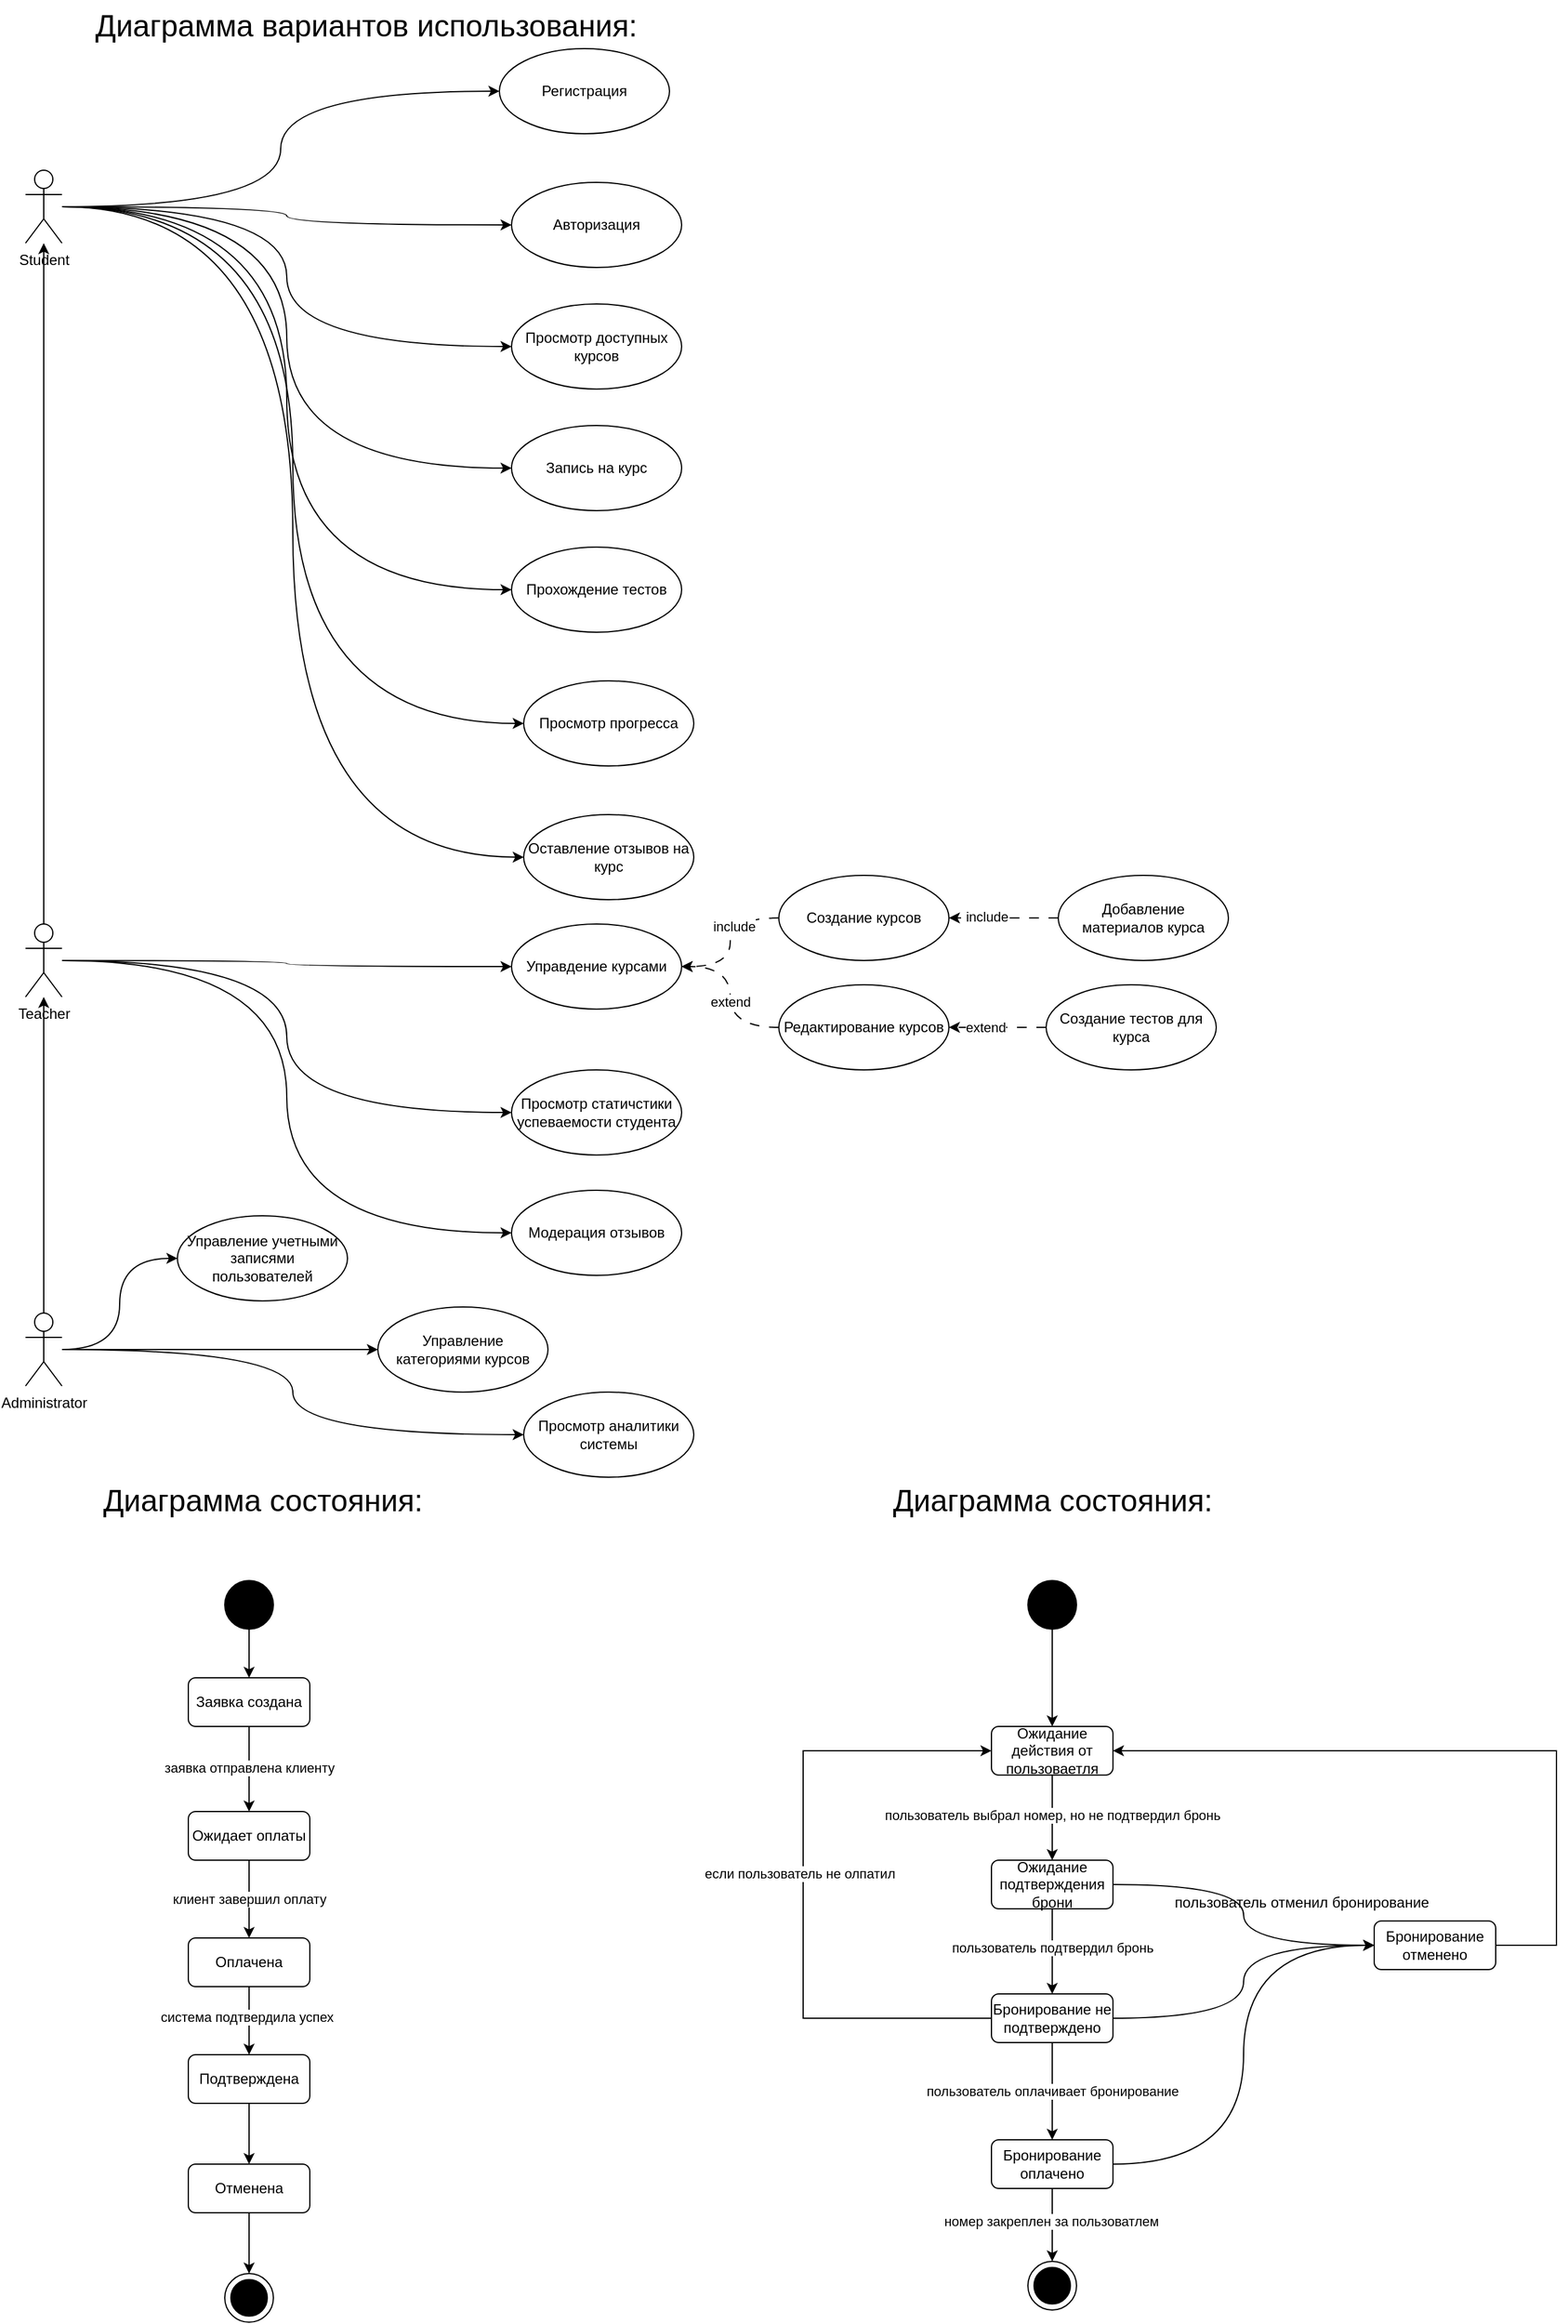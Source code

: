 <mxfile version="23.0.2" type="device">
  <diagram id="C5RBs43oDa-KdzZeNtuy" name="Page-1">
    <mxGraphModel dx="792" dy="819" grid="1" gridSize="10" guides="1" tooltips="1" connect="1" arrows="1" fold="1" page="1" pageScale="1" pageWidth="827" pageHeight="1169" math="0" shadow="0">
      <root>
        <mxCell id="WIyWlLk6GJQsqaUBKTNV-0" />
        <mxCell id="WIyWlLk6GJQsqaUBKTNV-1" parent="WIyWlLk6GJQsqaUBKTNV-0" />
        <mxCell id="tj4Ww2ZJzqmvrbdL9HTR-36" style="edgeStyle=orthogonalEdgeStyle;rounded=0;orthogonalLoop=1;jettySize=auto;html=1;entryX=0;entryY=0.5;entryDx=0;entryDy=0;curved=1;" edge="1" parent="WIyWlLk6GJQsqaUBKTNV-1" source="9VNOGcir4t3zfCMRs3BQ-0" target="tj4Ww2ZJzqmvrbdL9HTR-34">
          <mxGeometry relative="1" as="geometry" />
        </mxCell>
        <mxCell id="tj4Ww2ZJzqmvrbdL9HTR-37" style="edgeStyle=orthogonalEdgeStyle;rounded=0;orthogonalLoop=1;jettySize=auto;html=1;entryX=0;entryY=0.5;entryDx=0;entryDy=0;curved=1;" edge="1" parent="WIyWlLk6GJQsqaUBKTNV-1" source="9VNOGcir4t3zfCMRs3BQ-0" target="9VNOGcir4t3zfCMRs3BQ-33">
          <mxGeometry relative="1" as="geometry" />
        </mxCell>
        <mxCell id="tj4Ww2ZJzqmvrbdL9HTR-39" style="edgeStyle=orthogonalEdgeStyle;rounded=0;orthogonalLoop=1;jettySize=auto;html=1;entryX=0;entryY=0.5;entryDx=0;entryDy=0;curved=1;" edge="1" parent="WIyWlLk6GJQsqaUBKTNV-1" source="9VNOGcir4t3zfCMRs3BQ-0" target="tj4Ww2ZJzqmvrbdL9HTR-38">
          <mxGeometry relative="1" as="geometry" />
        </mxCell>
        <mxCell id="tj4Ww2ZJzqmvrbdL9HTR-41" style="edgeStyle=orthogonalEdgeStyle;rounded=0;orthogonalLoop=1;jettySize=auto;html=1;entryX=0;entryY=0.5;entryDx=0;entryDy=0;curved=1;" edge="1" parent="WIyWlLk6GJQsqaUBKTNV-1" source="9VNOGcir4t3zfCMRs3BQ-0" target="tj4Ww2ZJzqmvrbdL9HTR-40">
          <mxGeometry relative="1" as="geometry" />
        </mxCell>
        <mxCell id="tj4Ww2ZJzqmvrbdL9HTR-44" style="edgeStyle=orthogonalEdgeStyle;rounded=0;orthogonalLoop=1;jettySize=auto;html=1;entryX=0;entryY=0.5;entryDx=0;entryDy=0;curved=1;" edge="1" parent="WIyWlLk6GJQsqaUBKTNV-1" source="9VNOGcir4t3zfCMRs3BQ-0" target="tj4Ww2ZJzqmvrbdL9HTR-42">
          <mxGeometry relative="1" as="geometry" />
        </mxCell>
        <mxCell id="tj4Ww2ZJzqmvrbdL9HTR-45" style="edgeStyle=orthogonalEdgeStyle;rounded=0;orthogonalLoop=1;jettySize=auto;html=1;entryX=0;entryY=0.5;entryDx=0;entryDy=0;curved=1;" edge="1" parent="WIyWlLk6GJQsqaUBKTNV-1" source="9VNOGcir4t3zfCMRs3BQ-0" target="tj4Ww2ZJzqmvrbdL9HTR-43">
          <mxGeometry relative="1" as="geometry" />
        </mxCell>
        <mxCell id="tj4Ww2ZJzqmvrbdL9HTR-47" style="edgeStyle=orthogonalEdgeStyle;rounded=0;orthogonalLoop=1;jettySize=auto;html=1;entryX=0;entryY=0.5;entryDx=0;entryDy=0;curved=1;" edge="1" parent="WIyWlLk6GJQsqaUBKTNV-1" source="9VNOGcir4t3zfCMRs3BQ-0" target="tj4Ww2ZJzqmvrbdL9HTR-46">
          <mxGeometry relative="1" as="geometry" />
        </mxCell>
        <mxCell id="9VNOGcir4t3zfCMRs3BQ-0" value="Student" style="shape=umlActor;verticalLabelPosition=bottom;verticalAlign=top;html=1;outlineConnect=0;" parent="WIyWlLk6GJQsqaUBKTNV-1" vertex="1">
          <mxGeometry x="230" y="260" width="30" height="60" as="geometry" />
        </mxCell>
        <mxCell id="tj4Ww2ZJzqmvrbdL9HTR-32" style="edgeStyle=orthogonalEdgeStyle;rounded=0;orthogonalLoop=1;jettySize=auto;html=1;" edge="1" parent="WIyWlLk6GJQsqaUBKTNV-1" source="9VNOGcir4t3zfCMRs3BQ-1" target="9VNOGcir4t3zfCMRs3BQ-2">
          <mxGeometry relative="1" as="geometry" />
        </mxCell>
        <mxCell id="tj4Ww2ZJzqmvrbdL9HTR-67" style="edgeStyle=orthogonalEdgeStyle;rounded=0;orthogonalLoop=1;jettySize=auto;html=1;entryX=0;entryY=0.5;entryDx=0;entryDy=0;curved=1;" edge="1" parent="WIyWlLk6GJQsqaUBKTNV-1" source="9VNOGcir4t3zfCMRs3BQ-1" target="tj4Ww2ZJzqmvrbdL9HTR-66">
          <mxGeometry relative="1" as="geometry" />
        </mxCell>
        <mxCell id="tj4Ww2ZJzqmvrbdL9HTR-69" style="edgeStyle=orthogonalEdgeStyle;rounded=0;orthogonalLoop=1;jettySize=auto;html=1;curved=1;" edge="1" parent="WIyWlLk6GJQsqaUBKTNV-1" source="9VNOGcir4t3zfCMRs3BQ-1" target="tj4Ww2ZJzqmvrbdL9HTR-68">
          <mxGeometry relative="1" as="geometry" />
        </mxCell>
        <mxCell id="tj4Ww2ZJzqmvrbdL9HTR-71" style="edgeStyle=orthogonalEdgeStyle;rounded=0;orthogonalLoop=1;jettySize=auto;html=1;entryX=0;entryY=0.5;entryDx=0;entryDy=0;curved=1;" edge="1" parent="WIyWlLk6GJQsqaUBKTNV-1" source="9VNOGcir4t3zfCMRs3BQ-1" target="tj4Ww2ZJzqmvrbdL9HTR-70">
          <mxGeometry relative="1" as="geometry" />
        </mxCell>
        <mxCell id="9VNOGcir4t3zfCMRs3BQ-1" value="Administrator" style="shape=umlActor;verticalLabelPosition=bottom;verticalAlign=top;html=1;outlineConnect=0;" parent="WIyWlLk6GJQsqaUBKTNV-1" vertex="1">
          <mxGeometry x="230" y="1200" width="30" height="60" as="geometry" />
        </mxCell>
        <mxCell id="tj4Ww2ZJzqmvrbdL9HTR-33" style="edgeStyle=orthogonalEdgeStyle;rounded=0;orthogonalLoop=1;jettySize=auto;html=1;" edge="1" parent="WIyWlLk6GJQsqaUBKTNV-1" source="9VNOGcir4t3zfCMRs3BQ-2" target="9VNOGcir4t3zfCMRs3BQ-0">
          <mxGeometry relative="1" as="geometry" />
        </mxCell>
        <mxCell id="tj4Ww2ZJzqmvrbdL9HTR-55" style="edgeStyle=orthogonalEdgeStyle;rounded=0;orthogonalLoop=1;jettySize=auto;html=1;curved=1;" edge="1" parent="WIyWlLk6GJQsqaUBKTNV-1" source="9VNOGcir4t3zfCMRs3BQ-2" target="tj4Ww2ZJzqmvrbdL9HTR-48">
          <mxGeometry relative="1" as="geometry" />
        </mxCell>
        <mxCell id="tj4Ww2ZJzqmvrbdL9HTR-63" style="edgeStyle=orthogonalEdgeStyle;rounded=0;orthogonalLoop=1;jettySize=auto;html=1;entryX=0;entryY=0.5;entryDx=0;entryDy=0;curved=1;" edge="1" parent="WIyWlLk6GJQsqaUBKTNV-1" source="9VNOGcir4t3zfCMRs3BQ-2" target="tj4Ww2ZJzqmvrbdL9HTR-62">
          <mxGeometry relative="1" as="geometry" />
        </mxCell>
        <mxCell id="tj4Ww2ZJzqmvrbdL9HTR-65" style="edgeStyle=orthogonalEdgeStyle;rounded=0;orthogonalLoop=1;jettySize=auto;html=1;entryX=0;entryY=0.5;entryDx=0;entryDy=0;curved=1;" edge="1" parent="WIyWlLk6GJQsqaUBKTNV-1" source="9VNOGcir4t3zfCMRs3BQ-2" target="tj4Ww2ZJzqmvrbdL9HTR-64">
          <mxGeometry relative="1" as="geometry" />
        </mxCell>
        <mxCell id="9VNOGcir4t3zfCMRs3BQ-2" value="Teacher" style="shape=umlActor;verticalLabelPosition=bottom;verticalAlign=top;html=1;outlineConnect=0;" parent="WIyWlLk6GJQsqaUBKTNV-1" vertex="1">
          <mxGeometry x="230" y="880" width="30" height="60" as="geometry" />
        </mxCell>
        <mxCell id="9VNOGcir4t3zfCMRs3BQ-33" value="Авторизация" style="ellipse;whiteSpace=wrap;html=1;" parent="WIyWlLk6GJQsqaUBKTNV-1" vertex="1">
          <mxGeometry x="630" y="270" width="140" height="70" as="geometry" />
        </mxCell>
        <mxCell id="9VNOGcir4t3zfCMRs3BQ-58" value="Диаграмма вариантов использования:" style="text;html=1;align=center;verticalAlign=middle;resizable=0;points=[];autosize=1;strokeColor=none;fillColor=none;fontSize=25;" parent="WIyWlLk6GJQsqaUBKTNV-1" vertex="1">
          <mxGeometry x="275" y="120" width="470" height="40" as="geometry" />
        </mxCell>
        <mxCell id="WFDRFSRvHRVxW06Eg9aG-0" value="Диаграмма состояния:" style="text;html=1;align=center;verticalAlign=middle;resizable=0;points=[];autosize=1;strokeColor=none;fillColor=none;fontSize=25;" parent="WIyWlLk6GJQsqaUBKTNV-1" vertex="1">
          <mxGeometry x="930" y="1333" width="290" height="40" as="geometry" />
        </mxCell>
        <mxCell id="WFDRFSRvHRVxW06Eg9aG-3" style="edgeStyle=orthogonalEdgeStyle;rounded=0;orthogonalLoop=1;jettySize=auto;html=1;entryX=0.5;entryY=0;entryDx=0;entryDy=0;" parent="WIyWlLk6GJQsqaUBKTNV-1" source="WFDRFSRvHRVxW06Eg9aG-1" target="WFDRFSRvHRVxW06Eg9aG-2" edge="1">
          <mxGeometry relative="1" as="geometry" />
        </mxCell>
        <mxCell id="WFDRFSRvHRVxW06Eg9aG-1" value="" style="shape=ellipse;html=1;fillColor=strokeColor;fontSize=18;fontColor=#ffffff;" parent="WIyWlLk6GJQsqaUBKTNV-1" vertex="1">
          <mxGeometry x="1055" y="1420" width="40" height="40" as="geometry" />
        </mxCell>
        <mxCell id="WFDRFSRvHRVxW06Eg9aG-6" style="edgeStyle=orthogonalEdgeStyle;rounded=0;orthogonalLoop=1;jettySize=auto;html=1;entryX=0.5;entryY=0;entryDx=0;entryDy=0;" parent="WIyWlLk6GJQsqaUBKTNV-1" source="WFDRFSRvHRVxW06Eg9aG-2" target="WFDRFSRvHRVxW06Eg9aG-5" edge="1">
          <mxGeometry relative="1" as="geometry" />
        </mxCell>
        <mxCell id="WFDRFSRvHRVxW06Eg9aG-7" value="пользователь выбрал номер, но не подтвердил бронь" style="edgeLabel;html=1;align=center;verticalAlign=middle;resizable=0;points=[];" parent="WFDRFSRvHRVxW06Eg9aG-6" vertex="1" connectable="0">
          <mxGeometry x="-0.07" relative="1" as="geometry">
            <mxPoint as="offset" />
          </mxGeometry>
        </mxCell>
        <mxCell id="WFDRFSRvHRVxW06Eg9aG-2" value="Ожидание действия от пользоваетля" style="shape=rect;rounded=1;html=1;whiteSpace=wrap;align=center;" parent="WIyWlLk6GJQsqaUBKTNV-1" vertex="1">
          <mxGeometry x="1025" y="1540" width="100" height="40" as="geometry" />
        </mxCell>
        <mxCell id="WFDRFSRvHRVxW06Eg9aG-9" style="edgeStyle=orthogonalEdgeStyle;rounded=0;orthogonalLoop=1;jettySize=auto;html=1;" parent="WIyWlLk6GJQsqaUBKTNV-1" source="WFDRFSRvHRVxW06Eg9aG-5" target="WFDRFSRvHRVxW06Eg9aG-8" edge="1">
          <mxGeometry relative="1" as="geometry" />
        </mxCell>
        <mxCell id="WFDRFSRvHRVxW06Eg9aG-10" value="пользователь подтвердил бронь" style="edgeLabel;html=1;align=center;verticalAlign=middle;resizable=0;points=[];" parent="WFDRFSRvHRVxW06Eg9aG-9" vertex="1" connectable="0">
          <mxGeometry x="-0.094" relative="1" as="geometry">
            <mxPoint as="offset" />
          </mxGeometry>
        </mxCell>
        <mxCell id="tj4Ww2ZJzqmvrbdL9HTR-5" style="edgeStyle=orthogonalEdgeStyle;rounded=0;orthogonalLoop=1;jettySize=auto;html=1;entryX=0;entryY=0.5;entryDx=0;entryDy=0;curved=1;" edge="1" parent="WIyWlLk6GJQsqaUBKTNV-1" source="WFDRFSRvHRVxW06Eg9aG-5" target="tj4Ww2ZJzqmvrbdL9HTR-1">
          <mxGeometry relative="1" as="geometry" />
        </mxCell>
        <mxCell id="WFDRFSRvHRVxW06Eg9aG-5" value="Ожидание подтверждения брони" style="shape=rect;rounded=1;html=1;whiteSpace=wrap;align=center;" parent="WIyWlLk6GJQsqaUBKTNV-1" vertex="1">
          <mxGeometry x="1025" y="1650" width="100" height="40" as="geometry" />
        </mxCell>
        <mxCell id="WFDRFSRvHRVxW06Eg9aG-12" value="пользователь оплачивает бронирование" style="edgeStyle=orthogonalEdgeStyle;rounded=0;orthogonalLoop=1;jettySize=auto;html=1;entryX=0.5;entryY=0;entryDx=0;entryDy=0;" parent="WIyWlLk6GJQsqaUBKTNV-1" source="WFDRFSRvHRVxW06Eg9aG-8" target="WFDRFSRvHRVxW06Eg9aG-11" edge="1">
          <mxGeometry relative="1" as="geometry" />
        </mxCell>
        <mxCell id="WFDRFSRvHRVxW06Eg9aG-13" value="&lt;br&gt;" style="edgeLabel;html=1;align=center;verticalAlign=middle;resizable=0;points=[];" parent="WFDRFSRvHRVxW06Eg9aG-12" vertex="1" connectable="0">
          <mxGeometry x="-0.026" y="1" relative="1" as="geometry">
            <mxPoint as="offset" />
          </mxGeometry>
        </mxCell>
        <mxCell id="tj4Ww2ZJzqmvrbdL9HTR-4" style="edgeStyle=orthogonalEdgeStyle;rounded=0;orthogonalLoop=1;jettySize=auto;html=1;entryX=0;entryY=0.5;entryDx=0;entryDy=0;curved=1;" edge="1" parent="WIyWlLk6GJQsqaUBKTNV-1" source="WFDRFSRvHRVxW06Eg9aG-8" target="tj4Ww2ZJzqmvrbdL9HTR-1">
          <mxGeometry relative="1" as="geometry" />
        </mxCell>
        <mxCell id="tj4Ww2ZJzqmvrbdL9HTR-9" style="edgeStyle=orthogonalEdgeStyle;rounded=0;orthogonalLoop=1;jettySize=auto;html=1;entryX=0;entryY=0.5;entryDx=0;entryDy=0;" edge="1" parent="WIyWlLk6GJQsqaUBKTNV-1" source="WFDRFSRvHRVxW06Eg9aG-8" target="WFDRFSRvHRVxW06Eg9aG-2">
          <mxGeometry relative="1" as="geometry">
            <Array as="points">
              <mxPoint x="870" y="1780" />
              <mxPoint x="870" y="1560" />
            </Array>
          </mxGeometry>
        </mxCell>
        <mxCell id="tj4Ww2ZJzqmvrbdL9HTR-10" value="если пользователь не олпатил" style="edgeLabel;html=1;align=center;verticalAlign=middle;resizable=0;points=[];" vertex="1" connectable="0" parent="tj4Ww2ZJzqmvrbdL9HTR-9">
          <mxGeometry x="0.161" y="3" relative="1" as="geometry">
            <mxPoint y="33" as="offset" />
          </mxGeometry>
        </mxCell>
        <mxCell id="WFDRFSRvHRVxW06Eg9aG-8" value="Бронирование не подтверждено" style="shape=rect;rounded=1;html=1;whiteSpace=wrap;align=center;" parent="WIyWlLk6GJQsqaUBKTNV-1" vertex="1">
          <mxGeometry x="1025" y="1760" width="100" height="40" as="geometry" />
        </mxCell>
        <mxCell id="WFDRFSRvHRVxW06Eg9aG-16" style="edgeStyle=orthogonalEdgeStyle;rounded=0;orthogonalLoop=1;jettySize=auto;html=1;" parent="WIyWlLk6GJQsqaUBKTNV-1" source="WFDRFSRvHRVxW06Eg9aG-11" edge="1">
          <mxGeometry relative="1" as="geometry">
            <mxPoint x="1075" y="1980" as="targetPoint" />
          </mxGeometry>
        </mxCell>
        <mxCell id="WFDRFSRvHRVxW06Eg9aG-17" value="номер закреплен за пользоватлем" style="edgeLabel;html=1;align=center;verticalAlign=middle;resizable=0;points=[];" parent="WFDRFSRvHRVxW06Eg9aG-16" vertex="1" connectable="0">
          <mxGeometry x="-0.118" y="-1" relative="1" as="geometry">
            <mxPoint as="offset" />
          </mxGeometry>
        </mxCell>
        <mxCell id="tj4Ww2ZJzqmvrbdL9HTR-6" style="edgeStyle=orthogonalEdgeStyle;rounded=0;orthogonalLoop=1;jettySize=auto;html=1;entryX=0;entryY=0.5;entryDx=0;entryDy=0;curved=1;" edge="1" parent="WIyWlLk6GJQsqaUBKTNV-1" source="WFDRFSRvHRVxW06Eg9aG-11" target="tj4Ww2ZJzqmvrbdL9HTR-1">
          <mxGeometry relative="1" as="geometry" />
        </mxCell>
        <mxCell id="WFDRFSRvHRVxW06Eg9aG-11" value="Бронирование оплачено" style="shape=rect;rounded=1;html=1;whiteSpace=wrap;align=center;" parent="WIyWlLk6GJQsqaUBKTNV-1" vertex="1">
          <mxGeometry x="1025" y="1880" width="100" height="40" as="geometry" />
        </mxCell>
        <mxCell id="WFDRFSRvHRVxW06Eg9aG-21" value="" style="shape=mxgraph.sysml.actFinal;html=1;verticalLabelPosition=bottom;labelBackgroundColor=#ffffff;verticalAlign=top;" parent="WIyWlLk6GJQsqaUBKTNV-1" vertex="1">
          <mxGeometry x="1055" y="1980" width="40" height="40" as="geometry" />
        </mxCell>
        <mxCell id="tj4Ww2ZJzqmvrbdL9HTR-8" style="edgeStyle=orthogonalEdgeStyle;rounded=0;orthogonalLoop=1;jettySize=auto;html=1;entryX=1;entryY=0.5;entryDx=0;entryDy=0;" edge="1" parent="WIyWlLk6GJQsqaUBKTNV-1" source="tj4Ww2ZJzqmvrbdL9HTR-1" target="WFDRFSRvHRVxW06Eg9aG-2">
          <mxGeometry relative="1" as="geometry">
            <Array as="points">
              <mxPoint x="1490" y="1720" />
              <mxPoint x="1490" y="1560" />
            </Array>
          </mxGeometry>
        </mxCell>
        <mxCell id="tj4Ww2ZJzqmvrbdL9HTR-1" value="Бронирование отменено" style="shape=rect;rounded=1;html=1;whiteSpace=wrap;align=center;" vertex="1" parent="WIyWlLk6GJQsqaUBKTNV-1">
          <mxGeometry x="1340" y="1700" width="100" height="40" as="geometry" />
        </mxCell>
        <mxCell id="tj4Ww2ZJzqmvrbdL9HTR-7" value="пользователь отменил бронирование" style="text;html=1;align=center;verticalAlign=middle;resizable=0;points=[];autosize=1;strokeColor=none;fillColor=none;" vertex="1" parent="WIyWlLk6GJQsqaUBKTNV-1">
          <mxGeometry x="1165" y="1670" width="230" height="30" as="geometry" />
        </mxCell>
        <mxCell id="tj4Ww2ZJzqmvrbdL9HTR-11" value="Диаграмма состояния:" style="text;html=1;align=center;verticalAlign=middle;resizable=0;points=[];autosize=1;strokeColor=none;fillColor=none;fontSize=25;" vertex="1" parent="WIyWlLk6GJQsqaUBKTNV-1">
          <mxGeometry x="280" y="1333" width="290" height="40" as="geometry" />
        </mxCell>
        <mxCell id="tj4Ww2ZJzqmvrbdL9HTR-14" style="edgeStyle=orthogonalEdgeStyle;rounded=0;orthogonalLoop=1;jettySize=auto;html=1;entryX=0.5;entryY=0;entryDx=0;entryDy=0;" edge="1" parent="WIyWlLk6GJQsqaUBKTNV-1" source="tj4Ww2ZJzqmvrbdL9HTR-12" target="tj4Ww2ZJzqmvrbdL9HTR-13">
          <mxGeometry relative="1" as="geometry" />
        </mxCell>
        <mxCell id="tj4Ww2ZJzqmvrbdL9HTR-12" value="" style="shape=ellipse;html=1;fillColor=strokeColor;fontSize=18;fontColor=#ffffff;" vertex="1" parent="WIyWlLk6GJQsqaUBKTNV-1">
          <mxGeometry x="394" y="1420" width="40" height="40" as="geometry" />
        </mxCell>
        <mxCell id="tj4Ww2ZJzqmvrbdL9HTR-17" style="edgeStyle=orthogonalEdgeStyle;rounded=0;orthogonalLoop=1;jettySize=auto;html=1;entryX=0.5;entryY=0;entryDx=0;entryDy=0;" edge="1" parent="WIyWlLk6GJQsqaUBKTNV-1" source="tj4Ww2ZJzqmvrbdL9HTR-13" target="tj4Ww2ZJzqmvrbdL9HTR-16">
          <mxGeometry relative="1" as="geometry" />
        </mxCell>
        <mxCell id="tj4Ww2ZJzqmvrbdL9HTR-18" value="заявка отправлена клиенту" style="edgeLabel;html=1;align=center;verticalAlign=middle;resizable=0;points=[];" vertex="1" connectable="0" parent="tj4Ww2ZJzqmvrbdL9HTR-17">
          <mxGeometry x="-0.048" relative="1" as="geometry">
            <mxPoint as="offset" />
          </mxGeometry>
        </mxCell>
        <mxCell id="tj4Ww2ZJzqmvrbdL9HTR-13" value="Заявка создана" style="shape=rect;rounded=1;html=1;whiteSpace=wrap;align=center;" vertex="1" parent="WIyWlLk6GJQsqaUBKTNV-1">
          <mxGeometry x="364" y="1500" width="100" height="40" as="geometry" />
        </mxCell>
        <mxCell id="tj4Ww2ZJzqmvrbdL9HTR-20" style="edgeStyle=orthogonalEdgeStyle;rounded=0;orthogonalLoop=1;jettySize=auto;html=1;entryX=0.5;entryY=0;entryDx=0;entryDy=0;" edge="1" parent="WIyWlLk6GJQsqaUBKTNV-1" source="tj4Ww2ZJzqmvrbdL9HTR-16" target="tj4Ww2ZJzqmvrbdL9HTR-19">
          <mxGeometry relative="1" as="geometry" />
        </mxCell>
        <mxCell id="tj4Ww2ZJzqmvrbdL9HTR-21" value="клиент завершил оплату" style="edgeLabel;html=1;align=center;verticalAlign=middle;resizable=0;points=[];" vertex="1" connectable="0" parent="tj4Ww2ZJzqmvrbdL9HTR-20">
          <mxGeometry x="-0.021" relative="1" as="geometry">
            <mxPoint as="offset" />
          </mxGeometry>
        </mxCell>
        <mxCell id="tj4Ww2ZJzqmvrbdL9HTR-16" value="Ожидает оплаты" style="shape=rect;rounded=1;html=1;whiteSpace=wrap;align=center;" vertex="1" parent="WIyWlLk6GJQsqaUBKTNV-1">
          <mxGeometry x="364" y="1610" width="100" height="40" as="geometry" />
        </mxCell>
        <mxCell id="tj4Ww2ZJzqmvrbdL9HTR-23" style="edgeStyle=orthogonalEdgeStyle;rounded=0;orthogonalLoop=1;jettySize=auto;html=1;entryX=0.5;entryY=0;entryDx=0;entryDy=0;" edge="1" parent="WIyWlLk6GJQsqaUBKTNV-1" source="tj4Ww2ZJzqmvrbdL9HTR-19" target="tj4Ww2ZJzqmvrbdL9HTR-22">
          <mxGeometry relative="1" as="geometry" />
        </mxCell>
        <mxCell id="tj4Ww2ZJzqmvrbdL9HTR-24" value="система подтвердила успех" style="edgeLabel;html=1;align=center;verticalAlign=middle;resizable=0;points=[];" vertex="1" connectable="0" parent="tj4Ww2ZJzqmvrbdL9HTR-23">
          <mxGeometry x="-0.131" y="-2" relative="1" as="geometry">
            <mxPoint as="offset" />
          </mxGeometry>
        </mxCell>
        <mxCell id="tj4Ww2ZJzqmvrbdL9HTR-19" value="Оплачена" style="shape=rect;rounded=1;html=1;whiteSpace=wrap;align=center;" vertex="1" parent="WIyWlLk6GJQsqaUBKTNV-1">
          <mxGeometry x="364" y="1714" width="100" height="40" as="geometry" />
        </mxCell>
        <mxCell id="tj4Ww2ZJzqmvrbdL9HTR-26" style="edgeStyle=orthogonalEdgeStyle;rounded=0;orthogonalLoop=1;jettySize=auto;html=1;entryX=0.5;entryY=0;entryDx=0;entryDy=0;" edge="1" parent="WIyWlLk6GJQsqaUBKTNV-1" source="tj4Ww2ZJzqmvrbdL9HTR-22" target="tj4Ww2ZJzqmvrbdL9HTR-25">
          <mxGeometry relative="1" as="geometry" />
        </mxCell>
        <mxCell id="tj4Ww2ZJzqmvrbdL9HTR-22" value="Подтверждена" style="shape=rect;rounded=1;html=1;whiteSpace=wrap;align=center;" vertex="1" parent="WIyWlLk6GJQsqaUBKTNV-1">
          <mxGeometry x="364" y="1810" width="100" height="40" as="geometry" />
        </mxCell>
        <mxCell id="tj4Ww2ZJzqmvrbdL9HTR-25" value="Отменена" style="shape=rect;rounded=1;html=1;whiteSpace=wrap;align=center;" vertex="1" parent="WIyWlLk6GJQsqaUBKTNV-1">
          <mxGeometry x="364" y="1900" width="100" height="40" as="geometry" />
        </mxCell>
        <mxCell id="tj4Ww2ZJzqmvrbdL9HTR-27" value="" style="shape=mxgraph.sysml.actFinal;html=1;verticalLabelPosition=bottom;labelBackgroundColor=#ffffff;verticalAlign=top;" vertex="1" parent="WIyWlLk6GJQsqaUBKTNV-1">
          <mxGeometry x="394" y="1990" width="40" height="40" as="geometry" />
        </mxCell>
        <mxCell id="tj4Ww2ZJzqmvrbdL9HTR-28" style="edgeStyle=orthogonalEdgeStyle;rounded=0;orthogonalLoop=1;jettySize=auto;html=1;entryX=0.5;entryY=0;entryDx=0;entryDy=0;entryPerimeter=0;" edge="1" parent="WIyWlLk6GJQsqaUBKTNV-1" source="tj4Ww2ZJzqmvrbdL9HTR-25" target="tj4Ww2ZJzqmvrbdL9HTR-27">
          <mxGeometry relative="1" as="geometry" />
        </mxCell>
        <mxCell id="tj4Ww2ZJzqmvrbdL9HTR-34" value="Регистрация" style="ellipse;whiteSpace=wrap;html=1;" vertex="1" parent="WIyWlLk6GJQsqaUBKTNV-1">
          <mxGeometry x="620" y="160" width="140" height="70" as="geometry" />
        </mxCell>
        <mxCell id="tj4Ww2ZJzqmvrbdL9HTR-38" value="Просмотр доступных курсов" style="ellipse;whiteSpace=wrap;html=1;" vertex="1" parent="WIyWlLk6GJQsqaUBKTNV-1">
          <mxGeometry x="630" y="370" width="140" height="70" as="geometry" />
        </mxCell>
        <mxCell id="tj4Ww2ZJzqmvrbdL9HTR-40" value="Запись на курс" style="ellipse;whiteSpace=wrap;html=1;" vertex="1" parent="WIyWlLk6GJQsqaUBKTNV-1">
          <mxGeometry x="630" y="470" width="140" height="70" as="geometry" />
        </mxCell>
        <mxCell id="tj4Ww2ZJzqmvrbdL9HTR-42" value="Прохождение тестов" style="ellipse;whiteSpace=wrap;html=1;" vertex="1" parent="WIyWlLk6GJQsqaUBKTNV-1">
          <mxGeometry x="630" y="570" width="140" height="70" as="geometry" />
        </mxCell>
        <mxCell id="tj4Ww2ZJzqmvrbdL9HTR-43" value="Просмотр прогресса" style="ellipse;whiteSpace=wrap;html=1;" vertex="1" parent="WIyWlLk6GJQsqaUBKTNV-1">
          <mxGeometry x="640" y="680" width="140" height="70" as="geometry" />
        </mxCell>
        <mxCell id="tj4Ww2ZJzqmvrbdL9HTR-46" value="Оставление отзывов на курс" style="ellipse;whiteSpace=wrap;html=1;" vertex="1" parent="WIyWlLk6GJQsqaUBKTNV-1">
          <mxGeometry x="640" y="790" width="140" height="70" as="geometry" />
        </mxCell>
        <mxCell id="tj4Ww2ZJzqmvrbdL9HTR-48" value="Управдение курсами" style="ellipse;whiteSpace=wrap;html=1;" vertex="1" parent="WIyWlLk6GJQsqaUBKTNV-1">
          <mxGeometry x="630" y="880" width="140" height="70" as="geometry" />
        </mxCell>
        <mxCell id="tj4Ww2ZJzqmvrbdL9HTR-51" style="edgeStyle=orthogonalEdgeStyle;rounded=0;orthogonalLoop=1;jettySize=auto;html=1;entryX=1;entryY=0.5;entryDx=0;entryDy=0;dashed=1;curved=1;dashPattern=8 8;" edge="1" parent="WIyWlLk6GJQsqaUBKTNV-1" source="tj4Ww2ZJzqmvrbdL9HTR-49" target="tj4Ww2ZJzqmvrbdL9HTR-48">
          <mxGeometry relative="1" as="geometry" />
        </mxCell>
        <mxCell id="tj4Ww2ZJzqmvrbdL9HTR-53" value="include" style="edgeLabel;html=1;align=center;verticalAlign=middle;resizable=0;points=[];" vertex="1" connectable="0" parent="tj4Ww2ZJzqmvrbdL9HTR-51">
          <mxGeometry x="-0.228" y="3" relative="1" as="geometry">
            <mxPoint as="offset" />
          </mxGeometry>
        </mxCell>
        <mxCell id="tj4Ww2ZJzqmvrbdL9HTR-49" value="Создание курсов" style="ellipse;whiteSpace=wrap;html=1;" vertex="1" parent="WIyWlLk6GJQsqaUBKTNV-1">
          <mxGeometry x="850" y="840" width="140" height="70" as="geometry" />
        </mxCell>
        <mxCell id="tj4Ww2ZJzqmvrbdL9HTR-52" style="edgeStyle=orthogonalEdgeStyle;rounded=0;orthogonalLoop=1;jettySize=auto;html=1;entryX=1;entryY=0.5;entryDx=0;entryDy=0;dashed=1;dashPattern=8 8;curved=1;" edge="1" parent="WIyWlLk6GJQsqaUBKTNV-1" source="tj4Ww2ZJzqmvrbdL9HTR-50" target="tj4Ww2ZJzqmvrbdL9HTR-48">
          <mxGeometry relative="1" as="geometry" />
        </mxCell>
        <mxCell id="tj4Ww2ZJzqmvrbdL9HTR-54" value="extend" style="edgeLabel;html=1;align=center;verticalAlign=middle;resizable=0;points=[];" vertex="1" connectable="0" parent="tj4Ww2ZJzqmvrbdL9HTR-52">
          <mxGeometry x="-0.051" relative="1" as="geometry">
            <mxPoint as="offset" />
          </mxGeometry>
        </mxCell>
        <mxCell id="tj4Ww2ZJzqmvrbdL9HTR-50" value="Редактирование курсов" style="ellipse;whiteSpace=wrap;html=1;" vertex="1" parent="WIyWlLk6GJQsqaUBKTNV-1">
          <mxGeometry x="850" y="930" width="140" height="70" as="geometry" />
        </mxCell>
        <mxCell id="tj4Ww2ZJzqmvrbdL9HTR-57" style="edgeStyle=orthogonalEdgeStyle;rounded=0;orthogonalLoop=1;jettySize=auto;html=1;entryX=1;entryY=0.5;entryDx=0;entryDy=0;dashed=1;dashPattern=8 8;" edge="1" parent="WIyWlLk6GJQsqaUBKTNV-1" source="tj4Ww2ZJzqmvrbdL9HTR-56" target="tj4Ww2ZJzqmvrbdL9HTR-49">
          <mxGeometry relative="1" as="geometry" />
        </mxCell>
        <mxCell id="tj4Ww2ZJzqmvrbdL9HTR-58" value="include" style="edgeLabel;html=1;align=center;verticalAlign=middle;resizable=0;points=[];" vertex="1" connectable="0" parent="tj4Ww2ZJzqmvrbdL9HTR-57">
          <mxGeometry x="0.311" y="-1" relative="1" as="geometry">
            <mxPoint as="offset" />
          </mxGeometry>
        </mxCell>
        <mxCell id="tj4Ww2ZJzqmvrbdL9HTR-56" value="Добавление материалов курса" style="ellipse;whiteSpace=wrap;html=1;" vertex="1" parent="WIyWlLk6GJQsqaUBKTNV-1">
          <mxGeometry x="1080" y="840" width="140" height="70" as="geometry" />
        </mxCell>
        <mxCell id="tj4Ww2ZJzqmvrbdL9HTR-60" style="edgeStyle=orthogonalEdgeStyle;rounded=0;orthogonalLoop=1;jettySize=auto;html=1;entryX=1;entryY=0.5;entryDx=0;entryDy=0;dashed=1;dashPattern=8 8;" edge="1" parent="WIyWlLk6GJQsqaUBKTNV-1" source="tj4Ww2ZJzqmvrbdL9HTR-59" target="tj4Ww2ZJzqmvrbdL9HTR-50">
          <mxGeometry relative="1" as="geometry" />
        </mxCell>
        <mxCell id="tj4Ww2ZJzqmvrbdL9HTR-61" value="extend" style="edgeLabel;html=1;align=center;verticalAlign=middle;resizable=0;points=[];" vertex="1" connectable="0" parent="tj4Ww2ZJzqmvrbdL9HTR-60">
          <mxGeometry x="0.25" relative="1" as="geometry">
            <mxPoint as="offset" />
          </mxGeometry>
        </mxCell>
        <mxCell id="tj4Ww2ZJzqmvrbdL9HTR-59" value="Создание тестов для курса" style="ellipse;whiteSpace=wrap;html=1;" vertex="1" parent="WIyWlLk6GJQsqaUBKTNV-1">
          <mxGeometry x="1070" y="930" width="140" height="70" as="geometry" />
        </mxCell>
        <mxCell id="tj4Ww2ZJzqmvrbdL9HTR-62" value="Просмотр статичстики успеваемости студента" style="ellipse;whiteSpace=wrap;html=1;" vertex="1" parent="WIyWlLk6GJQsqaUBKTNV-1">
          <mxGeometry x="630" y="1000" width="140" height="70" as="geometry" />
        </mxCell>
        <mxCell id="tj4Ww2ZJzqmvrbdL9HTR-64" value="Модерация отзывов" style="ellipse;whiteSpace=wrap;html=1;" vertex="1" parent="WIyWlLk6GJQsqaUBKTNV-1">
          <mxGeometry x="630" y="1099" width="140" height="70" as="geometry" />
        </mxCell>
        <mxCell id="tj4Ww2ZJzqmvrbdL9HTR-66" value="Управление учетными записями пользователей" style="ellipse;whiteSpace=wrap;html=1;" vertex="1" parent="WIyWlLk6GJQsqaUBKTNV-1">
          <mxGeometry x="355" y="1120" width="140" height="70" as="geometry" />
        </mxCell>
        <mxCell id="tj4Ww2ZJzqmvrbdL9HTR-68" value="Управление категориями курсов" style="ellipse;whiteSpace=wrap;html=1;" vertex="1" parent="WIyWlLk6GJQsqaUBKTNV-1">
          <mxGeometry x="520" y="1195" width="140" height="70" as="geometry" />
        </mxCell>
        <mxCell id="tj4Ww2ZJzqmvrbdL9HTR-70" value="Просмотр аналитики системы" style="ellipse;whiteSpace=wrap;html=1;" vertex="1" parent="WIyWlLk6GJQsqaUBKTNV-1">
          <mxGeometry x="640" y="1265" width="140" height="70" as="geometry" />
        </mxCell>
      </root>
    </mxGraphModel>
  </diagram>
</mxfile>
